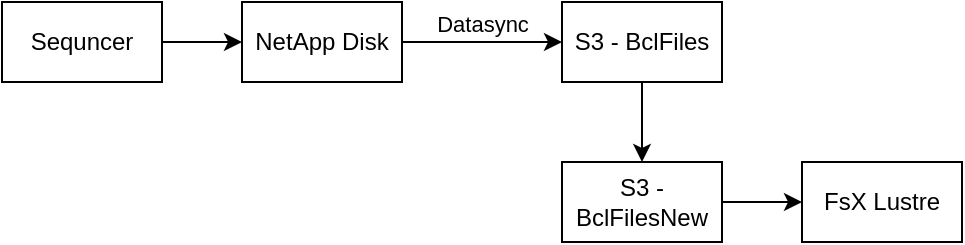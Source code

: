 <mxfile version="25.0.3">
  <diagram name="Page-1" id="ayLcJfouODL6jKT1_I2R">
    <mxGraphModel dx="794" dy="458" grid="1" gridSize="10" guides="1" tooltips="1" connect="1" arrows="1" fold="1" page="1" pageScale="1" pageWidth="850" pageHeight="1100" math="0" shadow="0">
      <root>
        <mxCell id="0" />
        <mxCell id="1" parent="0" />
        <mxCell id="HXL5w_8WE8nKLOtCgvKd-3" value="" style="edgeStyle=orthogonalEdgeStyle;rounded=0;orthogonalLoop=1;jettySize=auto;html=1;" edge="1" parent="1" source="HXL5w_8WE8nKLOtCgvKd-1" target="HXL5w_8WE8nKLOtCgvKd-2">
          <mxGeometry relative="1" as="geometry" />
        </mxCell>
        <mxCell id="HXL5w_8WE8nKLOtCgvKd-1" value="Sequncer" style="rounded=0;whiteSpace=wrap;html=1;fillColor=none;" vertex="1" parent="1">
          <mxGeometry x="40" y="240" width="80" height="40" as="geometry" />
        </mxCell>
        <mxCell id="HXL5w_8WE8nKLOtCgvKd-7" value="Datasync" style="edgeStyle=orthogonalEdgeStyle;rounded=0;orthogonalLoop=1;jettySize=auto;html=1;horizontal=1;verticalAlign=bottom;" edge="1" parent="1" source="HXL5w_8WE8nKLOtCgvKd-2" target="HXL5w_8WE8nKLOtCgvKd-6">
          <mxGeometry relative="1" as="geometry" />
        </mxCell>
        <mxCell id="HXL5w_8WE8nKLOtCgvKd-2" value="NetApp Disk" style="rounded=0;whiteSpace=wrap;html=1;fillColor=none;" vertex="1" parent="1">
          <mxGeometry x="160" y="240" width="80" height="40" as="geometry" />
        </mxCell>
        <mxCell id="HXL5w_8WE8nKLOtCgvKd-9" value="" style="edgeStyle=orthogonalEdgeStyle;rounded=0;orthogonalLoop=1;jettySize=auto;html=1;" edge="1" parent="1" source="HXL5w_8WE8nKLOtCgvKd-6" target="HXL5w_8WE8nKLOtCgvKd-8">
          <mxGeometry relative="1" as="geometry" />
        </mxCell>
        <mxCell id="HXL5w_8WE8nKLOtCgvKd-6" value="S3 - BclFiles" style="rounded=0;whiteSpace=wrap;html=1;fillColor=none;" vertex="1" parent="1">
          <mxGeometry x="320" y="240" width="80" height="40" as="geometry" />
        </mxCell>
        <mxCell id="HXL5w_8WE8nKLOtCgvKd-11" value="" style="edgeStyle=orthogonalEdgeStyle;rounded=0;orthogonalLoop=1;jettySize=auto;html=1;" edge="1" parent="1" source="HXL5w_8WE8nKLOtCgvKd-8" target="HXL5w_8WE8nKLOtCgvKd-10">
          <mxGeometry relative="1" as="geometry" />
        </mxCell>
        <mxCell id="HXL5w_8WE8nKLOtCgvKd-8" value="S3 - BclFilesNew" style="rounded=0;whiteSpace=wrap;html=1;fillColor=none;" vertex="1" parent="1">
          <mxGeometry x="320" y="320" width="80" height="40" as="geometry" />
        </mxCell>
        <mxCell id="HXL5w_8WE8nKLOtCgvKd-10" value="FsX Lustre" style="rounded=0;whiteSpace=wrap;html=1;fillColor=none;" vertex="1" parent="1">
          <mxGeometry x="440" y="320" width="80" height="40" as="geometry" />
        </mxCell>
      </root>
    </mxGraphModel>
  </diagram>
</mxfile>
